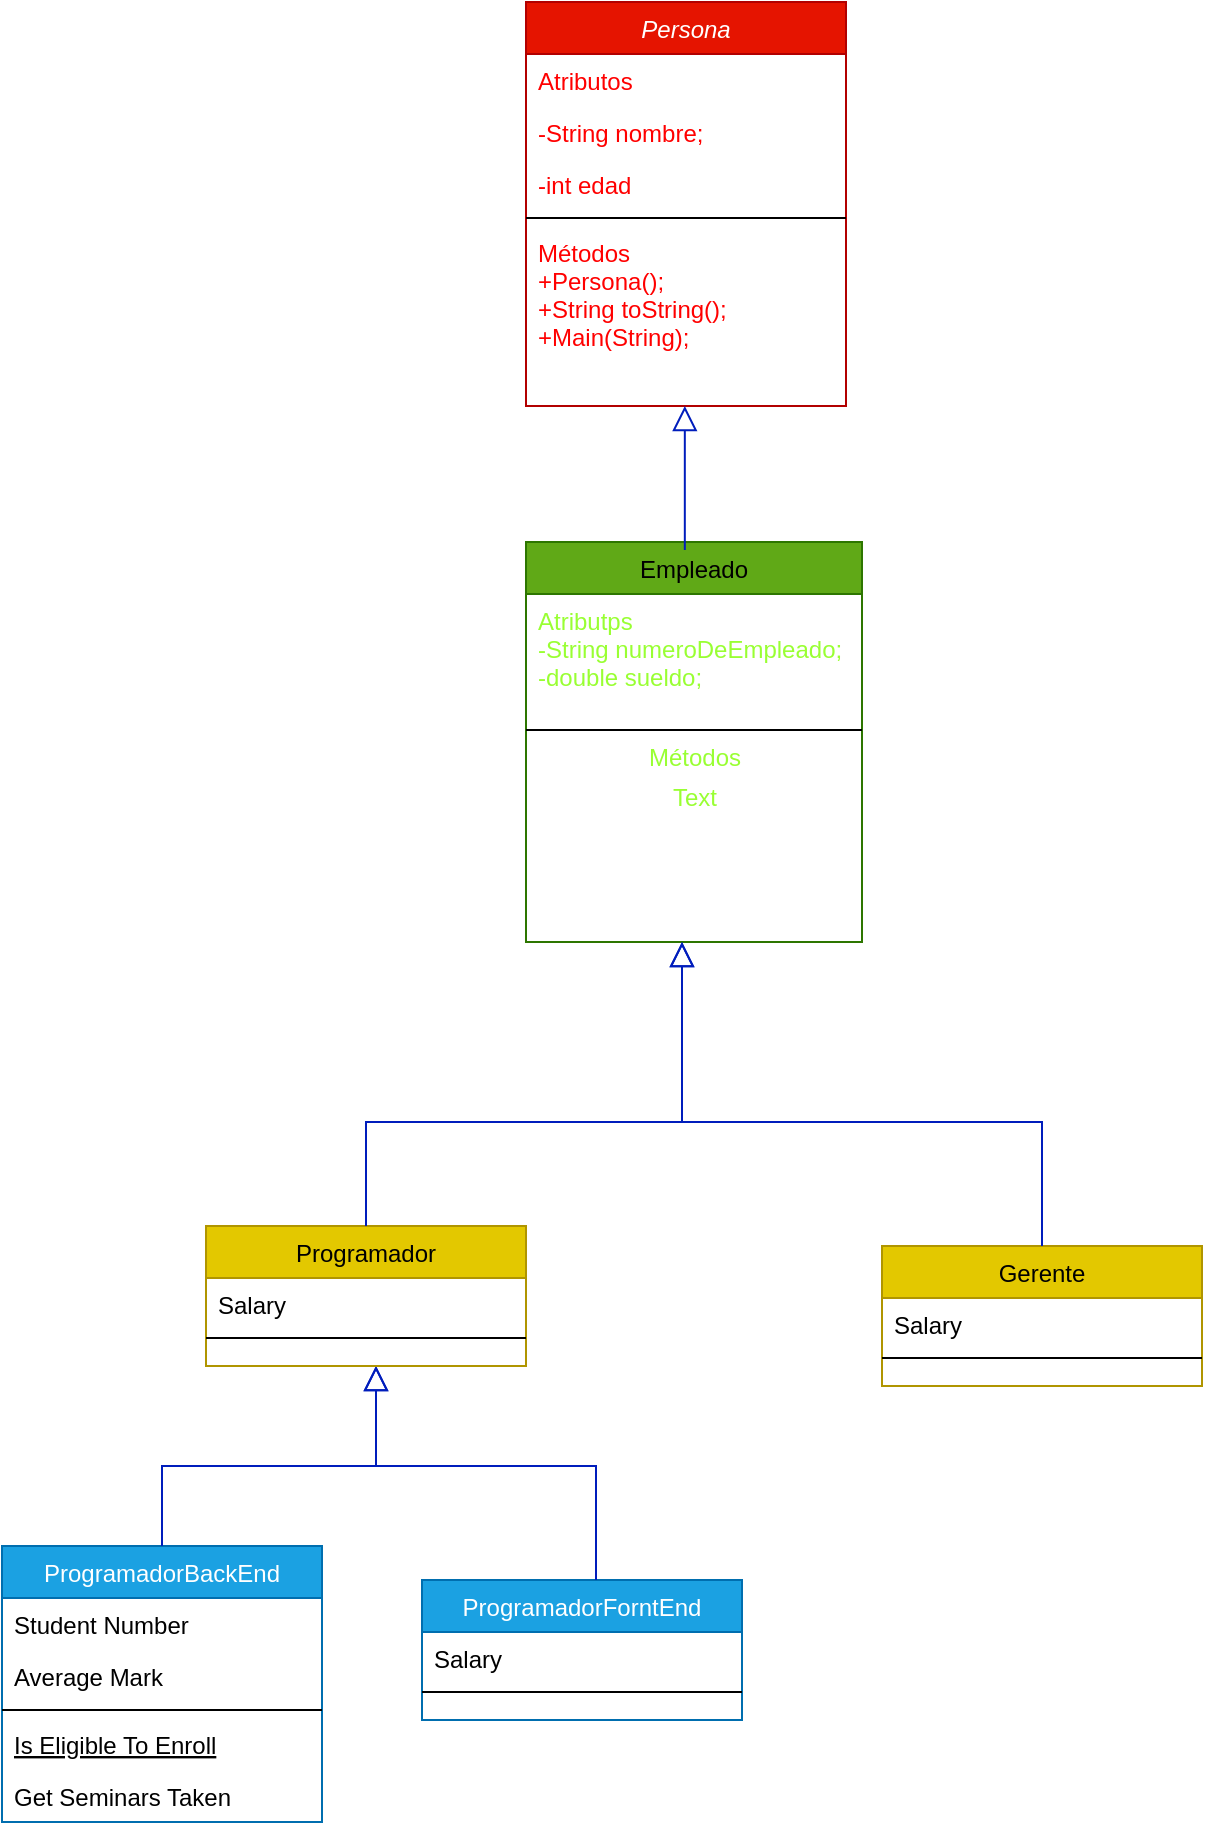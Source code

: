 <mxfile version="15.7.0" type="github">
  <diagram id="C5RBs43oDa-KdzZeNtuy" name="Page-1">
    <mxGraphModel dx="920" dy="494" grid="1" gridSize="10" guides="1" tooltips="1" connect="1" arrows="1" fold="1" page="1" pageScale="1" pageWidth="827" pageHeight="1169" math="0" shadow="0">
      <root>
        <mxCell id="WIyWlLk6GJQsqaUBKTNV-0" />
        <mxCell id="WIyWlLk6GJQsqaUBKTNV-1" parent="WIyWlLk6GJQsqaUBKTNV-0" />
        <mxCell id="zkfFHV4jXpPFQw0GAbJ--0" value="Persona" style="swimlane;fontStyle=2;align=center;verticalAlign=top;childLayout=stackLayout;horizontal=1;startSize=26;horizontalStack=0;resizeParent=1;resizeLast=0;collapsible=1;marginBottom=0;rounded=0;shadow=0;strokeWidth=1;fillColor=#e51400;fontColor=#ffffff;strokeColor=#B20000;" parent="WIyWlLk6GJQsqaUBKTNV-1" vertex="1">
          <mxGeometry x="342" y="20" width="160" height="202" as="geometry">
            <mxRectangle x="230" y="140" width="160" height="26" as="alternateBounds" />
          </mxGeometry>
        </mxCell>
        <mxCell id="zkfFHV4jXpPFQw0GAbJ--1" value="Atributos" style="text;align=left;verticalAlign=top;spacingLeft=4;spacingRight=4;overflow=hidden;rotatable=0;points=[[0,0.5],[1,0.5]];portConstraint=eastwest;fontColor=#FF0000;" parent="zkfFHV4jXpPFQw0GAbJ--0" vertex="1">
          <mxGeometry y="26" width="160" height="26" as="geometry" />
        </mxCell>
        <mxCell id="zkfFHV4jXpPFQw0GAbJ--2" value="-String nombre;" style="text;align=left;verticalAlign=top;spacingLeft=4;spacingRight=4;overflow=hidden;rotatable=0;points=[[0,0.5],[1,0.5]];portConstraint=eastwest;rounded=0;shadow=0;html=0;fontColor=#FF0000;" parent="zkfFHV4jXpPFQw0GAbJ--0" vertex="1">
          <mxGeometry y="52" width="160" height="26" as="geometry" />
        </mxCell>
        <mxCell id="zkfFHV4jXpPFQw0GAbJ--3" value="-int edad" style="text;align=left;verticalAlign=top;spacingLeft=4;spacingRight=4;overflow=hidden;rotatable=0;points=[[0,0.5],[1,0.5]];portConstraint=eastwest;rounded=0;shadow=0;html=0;fontColor=#FF0000;" parent="zkfFHV4jXpPFQw0GAbJ--0" vertex="1">
          <mxGeometry y="78" width="160" height="26" as="geometry" />
        </mxCell>
        <mxCell id="zkfFHV4jXpPFQw0GAbJ--4" value="" style="line;html=1;strokeWidth=1;align=left;verticalAlign=middle;spacingTop=-1;spacingLeft=3;spacingRight=3;rotatable=0;labelPosition=right;points=[];portConstraint=eastwest;fontColor=#FF0000;" parent="zkfFHV4jXpPFQw0GAbJ--0" vertex="1">
          <mxGeometry y="104" width="160" height="8" as="geometry" />
        </mxCell>
        <mxCell id="zkfFHV4jXpPFQw0GAbJ--5" value="Métodos&#xa;+Persona();&#xa;+String toString();&#xa;+Main(String);&#xa;&#xa;" style="text;align=left;verticalAlign=top;spacingLeft=4;spacingRight=4;overflow=hidden;rotatable=0;points=[[0,0.5],[1,0.5]];portConstraint=eastwest;fontColor=#FF0000;" parent="zkfFHV4jXpPFQw0GAbJ--0" vertex="1">
          <mxGeometry y="112" width="160" height="90" as="geometry" />
        </mxCell>
        <mxCell id="zkfFHV4jXpPFQw0GAbJ--13" value="Empleado" style="swimlane;fontStyle=0;align=center;verticalAlign=top;childLayout=stackLayout;horizontal=1;startSize=26;horizontalStack=0;resizeParent=1;resizeLast=0;collapsible=1;marginBottom=0;rounded=0;shadow=0;strokeWidth=1;fillColor=#60a917;fontColor=#000000;strokeColor=#2D7600;" parent="WIyWlLk6GJQsqaUBKTNV-1" vertex="1">
          <mxGeometry x="342" y="290" width="168" height="200" as="geometry">
            <mxRectangle x="340" y="380" width="170" height="26" as="alternateBounds" />
          </mxGeometry>
        </mxCell>
        <mxCell id="zkfFHV4jXpPFQw0GAbJ--14" value="Atributps&#xa;-String numeroDeEmpleado;&#xa;-double sueldo;&#xa;" style="text;align=left;verticalAlign=top;spacingLeft=4;spacingRight=4;overflow=hidden;rotatable=0;points=[[0,0.5],[1,0.5]];portConstraint=eastwest;fontColor=#99FF33;" parent="zkfFHV4jXpPFQw0GAbJ--13" vertex="1">
          <mxGeometry y="26" width="168" height="64" as="geometry" />
        </mxCell>
        <mxCell id="zkfFHV4jXpPFQw0GAbJ--15" value="" style="line;html=1;strokeWidth=1;align=left;verticalAlign=middle;spacingTop=-1;spacingLeft=3;spacingRight=3;rotatable=0;labelPosition=right;points=[];portConstraint=eastwest;" parent="zkfFHV4jXpPFQw0GAbJ--13" vertex="1">
          <mxGeometry y="90" width="168" height="8" as="geometry" />
        </mxCell>
        <mxCell id="g2fZXSvOFnhYVXdryVU--21" value="Métodos" style="text;html=1;align=center;verticalAlign=middle;resizable=0;points=[];autosize=1;strokeColor=none;fillColor=none;fontColor=#99FF33;" vertex="1" parent="zkfFHV4jXpPFQw0GAbJ--13">
          <mxGeometry y="98" width="168" height="20" as="geometry" />
        </mxCell>
        <mxCell id="g2fZXSvOFnhYVXdryVU--22" value="Text" style="text;html=1;align=center;verticalAlign=middle;resizable=0;points=[];autosize=1;strokeColor=none;fillColor=none;fontColor=#99FF33;" vertex="1" parent="zkfFHV4jXpPFQw0GAbJ--13">
          <mxGeometry y="118" width="168" height="20" as="geometry" />
        </mxCell>
        <mxCell id="g2fZXSvOFnhYVXdryVU--1" value="ProgramadorBackEnd" style="swimlane;fontStyle=0;align=center;verticalAlign=top;childLayout=stackLayout;horizontal=1;startSize=26;horizontalStack=0;resizeParent=1;resizeLast=0;collapsible=1;marginBottom=0;rounded=0;shadow=0;strokeWidth=1;fillColor=#1ba1e2;fontColor=#ffffff;strokeColor=#006EAF;" vertex="1" parent="WIyWlLk6GJQsqaUBKTNV-1">
          <mxGeometry x="80" y="792" width="160" height="138" as="geometry">
            <mxRectangle x="130" y="380" width="160" height="26" as="alternateBounds" />
          </mxGeometry>
        </mxCell>
        <mxCell id="g2fZXSvOFnhYVXdryVU--2" value="Student Number" style="text;align=left;verticalAlign=top;spacingLeft=4;spacingRight=4;overflow=hidden;rotatable=0;points=[[0,0.5],[1,0.5]];portConstraint=eastwest;" vertex="1" parent="g2fZXSvOFnhYVXdryVU--1">
          <mxGeometry y="26" width="160" height="26" as="geometry" />
        </mxCell>
        <mxCell id="g2fZXSvOFnhYVXdryVU--3" value="Average Mark" style="text;align=left;verticalAlign=top;spacingLeft=4;spacingRight=4;overflow=hidden;rotatable=0;points=[[0,0.5],[1,0.5]];portConstraint=eastwest;rounded=0;shadow=0;html=0;" vertex="1" parent="g2fZXSvOFnhYVXdryVU--1">
          <mxGeometry y="52" width="160" height="26" as="geometry" />
        </mxCell>
        <mxCell id="g2fZXSvOFnhYVXdryVU--4" value="" style="line;html=1;strokeWidth=1;align=left;verticalAlign=middle;spacingTop=-1;spacingLeft=3;spacingRight=3;rotatable=0;labelPosition=right;points=[];portConstraint=eastwest;" vertex="1" parent="g2fZXSvOFnhYVXdryVU--1">
          <mxGeometry y="78" width="160" height="8" as="geometry" />
        </mxCell>
        <mxCell id="g2fZXSvOFnhYVXdryVU--5" value="Is Eligible To Enroll" style="text;align=left;verticalAlign=top;spacingLeft=4;spacingRight=4;overflow=hidden;rotatable=0;points=[[0,0.5],[1,0.5]];portConstraint=eastwest;fontStyle=4" vertex="1" parent="g2fZXSvOFnhYVXdryVU--1">
          <mxGeometry y="86" width="160" height="26" as="geometry" />
        </mxCell>
        <mxCell id="g2fZXSvOFnhYVXdryVU--6" value="Get Seminars Taken" style="text;align=left;verticalAlign=top;spacingLeft=4;spacingRight=4;overflow=hidden;rotatable=0;points=[[0,0.5],[1,0.5]];portConstraint=eastwest;" vertex="1" parent="g2fZXSvOFnhYVXdryVU--1">
          <mxGeometry y="112" width="160" height="26" as="geometry" />
        </mxCell>
        <mxCell id="g2fZXSvOFnhYVXdryVU--7" value="" style="endArrow=block;endSize=10;endFill=0;shadow=0;strokeWidth=1;rounded=0;edgeStyle=elbowEdgeStyle;elbow=vertical;fillColor=#0050ef;strokeColor=#001DBC;" edge="1" parent="WIyWlLk6GJQsqaUBKTNV-1" source="g2fZXSvOFnhYVXdryVU--1">
          <mxGeometry width="160" relative="1" as="geometry">
            <mxPoint x="147" y="472" as="sourcePoint" />
            <mxPoint x="267" y="702" as="targetPoint" />
            <Array as="points">
              <mxPoint x="160" y="752" />
              <mxPoint x="267" y="578" />
            </Array>
          </mxGeometry>
        </mxCell>
        <mxCell id="g2fZXSvOFnhYVXdryVU--8" value="ProgramadorForntEnd" style="swimlane;fontStyle=0;align=center;verticalAlign=top;childLayout=stackLayout;horizontal=1;startSize=26;horizontalStack=0;resizeParent=1;resizeLast=0;collapsible=1;marginBottom=0;rounded=0;shadow=0;strokeWidth=1;fillColor=#1ba1e2;fontColor=#ffffff;strokeColor=#006EAF;" vertex="1" parent="WIyWlLk6GJQsqaUBKTNV-1">
          <mxGeometry x="290" y="809" width="160" height="70" as="geometry">
            <mxRectangle x="340" y="380" width="170" height="26" as="alternateBounds" />
          </mxGeometry>
        </mxCell>
        <mxCell id="g2fZXSvOFnhYVXdryVU--9" value="Salary" style="text;align=left;verticalAlign=top;spacingLeft=4;spacingRight=4;overflow=hidden;rotatable=0;points=[[0,0.5],[1,0.5]];portConstraint=eastwest;" vertex="1" parent="g2fZXSvOFnhYVXdryVU--8">
          <mxGeometry y="26" width="160" height="26" as="geometry" />
        </mxCell>
        <mxCell id="g2fZXSvOFnhYVXdryVU--10" value="" style="line;html=1;strokeWidth=1;align=left;verticalAlign=middle;spacingTop=-1;spacingLeft=3;spacingRight=3;rotatable=0;labelPosition=right;points=[];portConstraint=eastwest;" vertex="1" parent="g2fZXSvOFnhYVXdryVU--8">
          <mxGeometry y="52" width="160" height="8" as="geometry" />
        </mxCell>
        <mxCell id="g2fZXSvOFnhYVXdryVU--11" value="" style="endArrow=block;endSize=10;endFill=0;shadow=0;strokeWidth=1;rounded=0;edgeStyle=elbowEdgeStyle;elbow=vertical;fillColor=#0050ef;strokeColor=#001DBC;" edge="1" parent="WIyWlLk6GJQsqaUBKTNV-1" source="g2fZXSvOFnhYVXdryVU--8">
          <mxGeometry width="160" relative="1" as="geometry">
            <mxPoint x="157" y="642" as="sourcePoint" />
            <mxPoint x="267" y="702" as="targetPoint" />
            <Array as="points">
              <mxPoint x="377" y="752" />
              <mxPoint x="267" y="578" />
            </Array>
          </mxGeometry>
        </mxCell>
        <mxCell id="g2fZXSvOFnhYVXdryVU--13" value="Programador" style="swimlane;fontStyle=0;align=center;verticalAlign=top;childLayout=stackLayout;horizontal=1;startSize=26;horizontalStack=0;resizeParent=1;resizeLast=0;collapsible=1;marginBottom=0;rounded=0;shadow=0;strokeWidth=1;fillColor=#e3c800;fontColor=#000000;strokeColor=#B09500;" vertex="1" parent="WIyWlLk6GJQsqaUBKTNV-1">
          <mxGeometry x="182" y="632" width="160" height="70" as="geometry">
            <mxRectangle x="340" y="380" width="170" height="26" as="alternateBounds" />
          </mxGeometry>
        </mxCell>
        <mxCell id="g2fZXSvOFnhYVXdryVU--14" value="Salary" style="text;align=left;verticalAlign=top;spacingLeft=4;spacingRight=4;overflow=hidden;rotatable=0;points=[[0,0.5],[1,0.5]];portConstraint=eastwest;" vertex="1" parent="g2fZXSvOFnhYVXdryVU--13">
          <mxGeometry y="26" width="160" height="26" as="geometry" />
        </mxCell>
        <mxCell id="g2fZXSvOFnhYVXdryVU--15" value="" style="line;html=1;strokeWidth=1;align=left;verticalAlign=middle;spacingTop=-1;spacingLeft=3;spacingRight=3;rotatable=0;labelPosition=right;points=[];portConstraint=eastwest;" vertex="1" parent="g2fZXSvOFnhYVXdryVU--13">
          <mxGeometry y="52" width="160" height="8" as="geometry" />
        </mxCell>
        <mxCell id="g2fZXSvOFnhYVXdryVU--16" value="" style="endArrow=block;endSize=10;endFill=0;shadow=0;strokeWidth=1;rounded=0;edgeStyle=elbowEdgeStyle;elbow=vertical;fillColor=#0050ef;strokeColor=#001DBC;" edge="1" parent="WIyWlLk6GJQsqaUBKTNV-1">
          <mxGeometry width="160" relative="1" as="geometry">
            <mxPoint x="262" y="632" as="sourcePoint" />
            <mxPoint x="420" y="490" as="targetPoint" />
            <Array as="points">
              <mxPoint x="400" y="580" />
            </Array>
          </mxGeometry>
        </mxCell>
        <mxCell id="g2fZXSvOFnhYVXdryVU--17" value="Gerente" style="swimlane;fontStyle=0;align=center;verticalAlign=top;childLayout=stackLayout;horizontal=1;startSize=26;horizontalStack=0;resizeParent=1;resizeLast=0;collapsible=1;marginBottom=0;rounded=0;shadow=0;strokeWidth=1;fillColor=#e3c800;fontColor=#000000;strokeColor=#B09500;" vertex="1" parent="WIyWlLk6GJQsqaUBKTNV-1">
          <mxGeometry x="520" y="642" width="160" height="70" as="geometry">
            <mxRectangle x="340" y="380" width="170" height="26" as="alternateBounds" />
          </mxGeometry>
        </mxCell>
        <mxCell id="g2fZXSvOFnhYVXdryVU--18" value="Salary" style="text;align=left;verticalAlign=top;spacingLeft=4;spacingRight=4;overflow=hidden;rotatable=0;points=[[0,0.5],[1,0.5]];portConstraint=eastwest;" vertex="1" parent="g2fZXSvOFnhYVXdryVU--17">
          <mxGeometry y="26" width="160" height="26" as="geometry" />
        </mxCell>
        <mxCell id="g2fZXSvOFnhYVXdryVU--19" value="" style="line;html=1;strokeWidth=1;align=left;verticalAlign=middle;spacingTop=-1;spacingLeft=3;spacingRight=3;rotatable=0;labelPosition=right;points=[];portConstraint=eastwest;" vertex="1" parent="g2fZXSvOFnhYVXdryVU--17">
          <mxGeometry y="52" width="160" height="8" as="geometry" />
        </mxCell>
        <mxCell id="g2fZXSvOFnhYVXdryVU--20" value="" style="endArrow=block;endSize=10;endFill=0;shadow=0;strokeWidth=1;rounded=0;edgeStyle=elbowEdgeStyle;elbow=vertical;fillColor=#0050ef;strokeColor=#001DBC;" edge="1" parent="WIyWlLk6GJQsqaUBKTNV-1">
          <mxGeometry width="160" relative="1" as="geometry">
            <mxPoint x="600" y="642" as="sourcePoint" />
            <mxPoint x="420" y="490" as="targetPoint" />
            <Array as="points">
              <mxPoint x="510" y="580" />
            </Array>
          </mxGeometry>
        </mxCell>
        <mxCell id="zkfFHV4jXpPFQw0GAbJ--16" value="" style="endArrow=block;endSize=10;endFill=0;shadow=0;strokeWidth=1;rounded=0;edgeStyle=elbowEdgeStyle;elbow=vertical;fillColor=#0050ef;strokeColor=#001DBC;" parent="WIyWlLk6GJQsqaUBKTNV-1" edge="1">
          <mxGeometry width="160" relative="1" as="geometry">
            <mxPoint x="421.41" y="294" as="sourcePoint" />
            <mxPoint x="421.41" y="222.0" as="targetPoint" />
            <Array as="points">
              <mxPoint x="421.41" y="294" />
            </Array>
          </mxGeometry>
        </mxCell>
      </root>
    </mxGraphModel>
  </diagram>
</mxfile>
